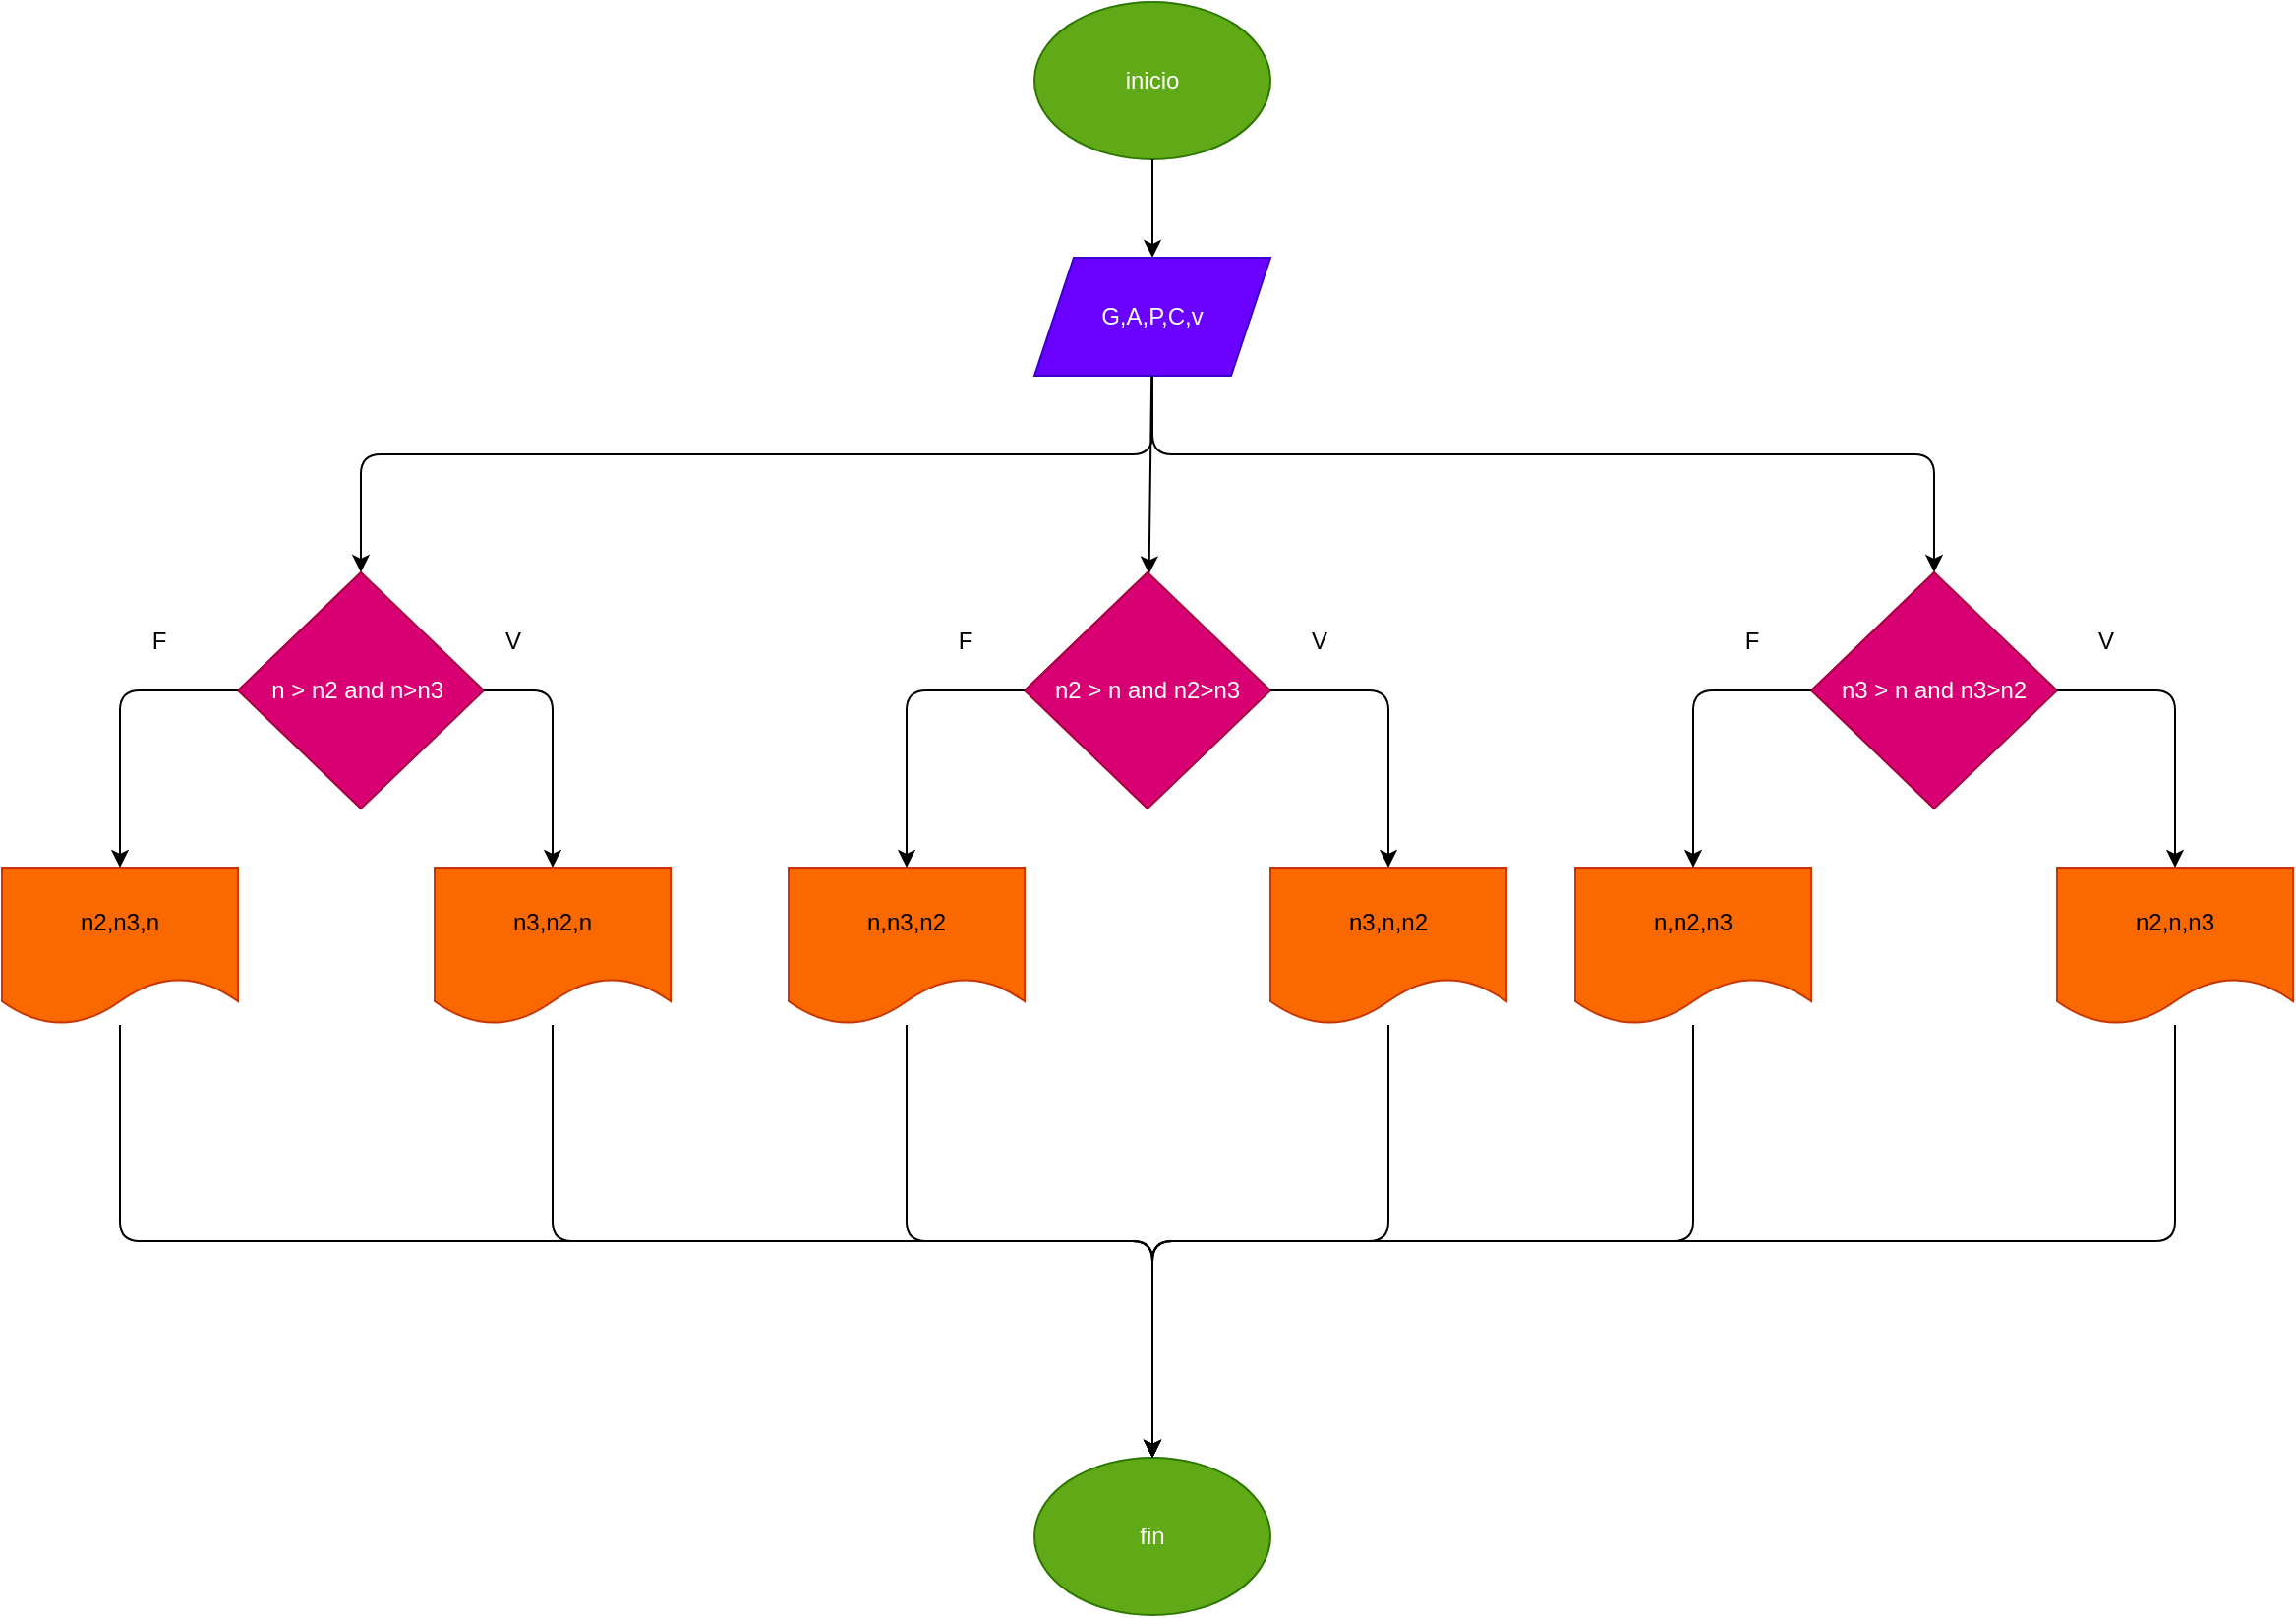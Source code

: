 <mxfile>
    <diagram id="PPb1VCACWrMPJaWInrDN" name="Page-1">
        <mxGraphModel dx="2466" dy="640" grid="1" gridSize="10" guides="1" tooltips="1" connect="1" arrows="1" fold="1" page="1" pageScale="1" pageWidth="850" pageHeight="1100" math="0" shadow="0">
            <root>
                <mxCell id="0"/>
                <mxCell id="1" parent="0"/>
                <mxCell id="2" value="inicio" style="ellipse;whiteSpace=wrap;html=1;fillColor=#60a917;fontColor=#ffffff;strokeColor=#2D7600;" parent="1" vertex="1">
                    <mxGeometry x="365" y="120" width="120" height="80" as="geometry"/>
                </mxCell>
                <mxCell id="41" style="edgeStyle=none;html=1;" edge="1" parent="1" source="3" target="4">
                    <mxGeometry relative="1" as="geometry"/>
                </mxCell>
                <mxCell id="3" value="G,A,P,C,v" style="shape=parallelogram;perimeter=parallelogramPerimeter;whiteSpace=wrap;html=1;fixedSize=1;fillColor=#6a00ff;fontColor=#ffffff;strokeColor=#3700CC;" parent="1" vertex="1">
                    <mxGeometry x="365" y="250" width="120" height="60" as="geometry"/>
                </mxCell>
                <mxCell id="4" value="n2 &amp;gt; n and n2&amp;gt;n3" style="rhombus;whiteSpace=wrap;html=1;fillColor=#d80073;fontColor=#ffffff;strokeColor=#A50040;" parent="1" vertex="1">
                    <mxGeometry x="360" y="410" width="125" height="120" as="geometry"/>
                </mxCell>
                <mxCell id="8" value="" style="endArrow=classic;html=1;" parent="1" source="2" target="3" edge="1">
                    <mxGeometry width="50" height="50" relative="1" as="geometry">
                        <mxPoint x="330" y="440" as="sourcePoint"/>
                        <mxPoint x="380" y="390" as="targetPoint"/>
                    </mxGeometry>
                </mxCell>
                <mxCell id="17" value="n3 &amp;gt; n and n3&amp;gt;n2" style="rhombus;whiteSpace=wrap;html=1;fillColor=#d80073;fontColor=#ffffff;strokeColor=#A50040;" parent="1" vertex="1">
                    <mxGeometry x="760" y="410" width="125" height="120" as="geometry"/>
                </mxCell>
                <mxCell id="18" value="n &amp;gt; n2 and n&amp;gt;n3&amp;nbsp;" style="rhombus;whiteSpace=wrap;html=1;fillColor=#d80073;fontColor=#ffffff;strokeColor=#A50040;" parent="1" vertex="1">
                    <mxGeometry x="-40" y="410" width="125" height="120" as="geometry"/>
                </mxCell>
                <mxCell id="23" value="" style="edgeStyle=elbowEdgeStyle;elbow=vertical;endArrow=classic;html=1;" parent="1" source="3" target="18" edge="1">
                    <mxGeometry width="50" height="50" relative="1" as="geometry">
                        <mxPoint x="430" y="450" as="sourcePoint"/>
                        <mxPoint x="480" y="400" as="targetPoint"/>
                        <Array as="points">
                            <mxPoint x="425" y="350"/>
                        </Array>
                    </mxGeometry>
                </mxCell>
                <mxCell id="25" value="" style="edgeStyle=elbowEdgeStyle;elbow=vertical;endArrow=classic;html=1;entryX=0.5;entryY=0;entryDx=0;entryDy=0;" parent="1" source="3" target="17" edge="1">
                    <mxGeometry width="50" height="50" relative="1" as="geometry">
                        <mxPoint x="435" y="320" as="sourcePoint"/>
                        <mxPoint x="712.5" y="390" as="targetPoint"/>
                        <Array as="points">
                            <mxPoint x="510" y="350"/>
                        </Array>
                    </mxGeometry>
                </mxCell>
                <mxCell id="42" value="n2,n,n3" style="shape=document;whiteSpace=wrap;html=1;boundedLbl=1;fillColor=#fa6800;fontColor=#000000;strokeColor=#C73500;" vertex="1" parent="1">
                    <mxGeometry x="885" y="560" width="120" height="80" as="geometry"/>
                </mxCell>
                <mxCell id="43" value="n,n2,n3" style="shape=document;whiteSpace=wrap;html=1;boundedLbl=1;fillColor=#fa6800;fontColor=#000000;strokeColor=#C73500;" vertex="1" parent="1">
                    <mxGeometry x="640" y="560" width="120" height="80" as="geometry"/>
                </mxCell>
                <mxCell id="44" value="n3,n,n2" style="shape=document;whiteSpace=wrap;html=1;boundedLbl=1;fillColor=#fa6800;fontColor=#000000;strokeColor=#C73500;" vertex="1" parent="1">
                    <mxGeometry x="485" y="560" width="120" height="80" as="geometry"/>
                </mxCell>
                <mxCell id="45" value="n,n3,n2" style="shape=document;whiteSpace=wrap;html=1;boundedLbl=1;fillColor=#fa6800;fontColor=#000000;strokeColor=#C73500;" vertex="1" parent="1">
                    <mxGeometry x="240" y="560" width="120" height="80" as="geometry"/>
                </mxCell>
                <mxCell id="47" value="n2,n3,n" style="shape=document;whiteSpace=wrap;html=1;boundedLbl=1;fillColor=#fa6800;fontColor=#000000;strokeColor=#C73500;" vertex="1" parent="1">
                    <mxGeometry x="-160" y="560" width="120" height="80" as="geometry"/>
                </mxCell>
                <mxCell id="49" value="" style="edgeStyle=segmentEdgeStyle;endArrow=classic;html=1;" edge="1" parent="1" source="18" target="57">
                    <mxGeometry width="50" height="50" relative="1" as="geometry">
                        <mxPoint x="380" y="460" as="sourcePoint"/>
                        <mxPoint x="120" y="560" as="targetPoint"/>
                    </mxGeometry>
                </mxCell>
                <mxCell id="50" value="" style="edgeStyle=segmentEdgeStyle;endArrow=classic;html=1;" edge="1" parent="1" source="17" target="42">
                    <mxGeometry width="50" height="50" relative="1" as="geometry">
                        <mxPoint x="95" y="480" as="sourcePoint"/>
                        <mxPoint x="155" y="570" as="targetPoint"/>
                    </mxGeometry>
                </mxCell>
                <mxCell id="51" value="" style="edgeStyle=segmentEdgeStyle;endArrow=classic;html=1;" edge="1" parent="1" source="4" target="44">
                    <mxGeometry width="50" height="50" relative="1" as="geometry">
                        <mxPoint x="105" y="490" as="sourcePoint"/>
                        <mxPoint x="165" y="580" as="targetPoint"/>
                    </mxGeometry>
                </mxCell>
                <mxCell id="52" value="" style="edgeStyle=segmentEdgeStyle;endArrow=classic;html=1;" edge="1" parent="1" source="17" target="43">
                    <mxGeometry width="50" height="50" relative="1" as="geometry">
                        <mxPoint x="115" y="500" as="sourcePoint"/>
                        <mxPoint x="175" y="590" as="targetPoint"/>
                    </mxGeometry>
                </mxCell>
                <mxCell id="53" value="" style="edgeStyle=segmentEdgeStyle;endArrow=classic;html=1;" edge="1" parent="1" source="18" target="47">
                    <mxGeometry width="50" height="50" relative="1" as="geometry">
                        <mxPoint x="125" y="510" as="sourcePoint"/>
                        <mxPoint x="185" y="600" as="targetPoint"/>
                    </mxGeometry>
                </mxCell>
                <mxCell id="54" value="" style="edgeStyle=segmentEdgeStyle;endArrow=classic;html=1;" edge="1" parent="1" source="4" target="45">
                    <mxGeometry width="50" height="50" relative="1" as="geometry">
                        <mxPoint x="135" y="520" as="sourcePoint"/>
                        <mxPoint x="195" y="610" as="targetPoint"/>
                    </mxGeometry>
                </mxCell>
                <mxCell id="57" value="n3,n2,n" style="shape=document;whiteSpace=wrap;html=1;boundedLbl=1;fillColor=#fa6800;fontColor=#000000;strokeColor=#C73500;" vertex="1" parent="1">
                    <mxGeometry x="60" y="560" width="120" height="80" as="geometry"/>
                </mxCell>
                <mxCell id="58" value="V" style="text;html=1;strokeColor=none;fillColor=none;align=center;verticalAlign=middle;whiteSpace=wrap;rounded=0;" vertex="1" parent="1">
                    <mxGeometry x="880" y="430" width="60" height="30" as="geometry"/>
                </mxCell>
                <mxCell id="59" value="V" style="text;html=1;strokeColor=none;fillColor=none;align=center;verticalAlign=middle;whiteSpace=wrap;rounded=0;" vertex="1" parent="1">
                    <mxGeometry x="480" y="430" width="60" height="30" as="geometry"/>
                </mxCell>
                <mxCell id="60" value="V" style="text;html=1;strokeColor=none;fillColor=none;align=center;verticalAlign=middle;whiteSpace=wrap;rounded=0;" vertex="1" parent="1">
                    <mxGeometry x="70" y="430" width="60" height="30" as="geometry"/>
                </mxCell>
                <mxCell id="61" value="F" style="text;html=1;strokeColor=none;fillColor=none;align=center;verticalAlign=middle;whiteSpace=wrap;rounded=0;" vertex="1" parent="1">
                    <mxGeometry x="300" y="430" width="60" height="30" as="geometry"/>
                </mxCell>
                <mxCell id="62" value="F" style="text;html=1;strokeColor=none;fillColor=none;align=center;verticalAlign=middle;whiteSpace=wrap;rounded=0;" vertex="1" parent="1">
                    <mxGeometry x="700" y="430" width="60" height="30" as="geometry"/>
                </mxCell>
                <mxCell id="63" value="F" style="text;html=1;strokeColor=none;fillColor=none;align=center;verticalAlign=middle;whiteSpace=wrap;rounded=0;" vertex="1" parent="1">
                    <mxGeometry x="-110" y="430" width="60" height="30" as="geometry"/>
                </mxCell>
                <mxCell id="64" value="fin" style="ellipse;whiteSpace=wrap;html=1;fillColor=#60a917;fontColor=#ffffff;strokeColor=#2D7600;" vertex="1" parent="1">
                    <mxGeometry x="365" y="860" width="120" height="80" as="geometry"/>
                </mxCell>
                <mxCell id="65" value="" style="edgeStyle=elbowEdgeStyle;elbow=vertical;endArrow=classic;html=1;" edge="1" parent="1" source="47" target="64">
                    <mxGeometry width="50" height="50" relative="1" as="geometry">
                        <mxPoint x="530" y="790" as="sourcePoint"/>
                        <mxPoint x="580" y="740" as="targetPoint"/>
                    </mxGeometry>
                </mxCell>
                <mxCell id="66" value="" style="edgeStyle=elbowEdgeStyle;elbow=vertical;endArrow=classic;html=1;" edge="1" parent="1" source="57" target="64">
                    <mxGeometry width="50" height="50" relative="1" as="geometry">
                        <mxPoint x="-90" y="650" as="sourcePoint"/>
                        <mxPoint x="470" y="870" as="targetPoint"/>
                    </mxGeometry>
                </mxCell>
                <mxCell id="67" value="" style="edgeStyle=elbowEdgeStyle;elbow=vertical;endArrow=classic;html=1;" edge="1" parent="1" source="45" target="64">
                    <mxGeometry width="50" height="50" relative="1" as="geometry">
                        <mxPoint x="130" y="650" as="sourcePoint"/>
                        <mxPoint x="470" y="870" as="targetPoint"/>
                    </mxGeometry>
                </mxCell>
                <mxCell id="68" value="" style="edgeStyle=elbowEdgeStyle;elbow=vertical;endArrow=classic;html=1;" edge="1" parent="1" source="44" target="64">
                    <mxGeometry width="50" height="50" relative="1" as="geometry">
                        <mxPoint x="140" y="660" as="sourcePoint"/>
                        <mxPoint x="480" y="880" as="targetPoint"/>
                    </mxGeometry>
                </mxCell>
                <mxCell id="69" value="" style="edgeStyle=elbowEdgeStyle;elbow=vertical;endArrow=classic;html=1;" edge="1" parent="1" source="43" target="64">
                    <mxGeometry width="50" height="50" relative="1" as="geometry">
                        <mxPoint x="150" y="670" as="sourcePoint"/>
                        <mxPoint x="490" y="890" as="targetPoint"/>
                    </mxGeometry>
                </mxCell>
                <mxCell id="70" value="" style="edgeStyle=elbowEdgeStyle;elbow=vertical;endArrow=classic;html=1;" edge="1" parent="1" source="42" target="64">
                    <mxGeometry width="50" height="50" relative="1" as="geometry">
                        <mxPoint x="160" y="680" as="sourcePoint"/>
                        <mxPoint x="500" y="900" as="targetPoint"/>
                    </mxGeometry>
                </mxCell>
            </root>
        </mxGraphModel>
    </diagram>
</mxfile>
